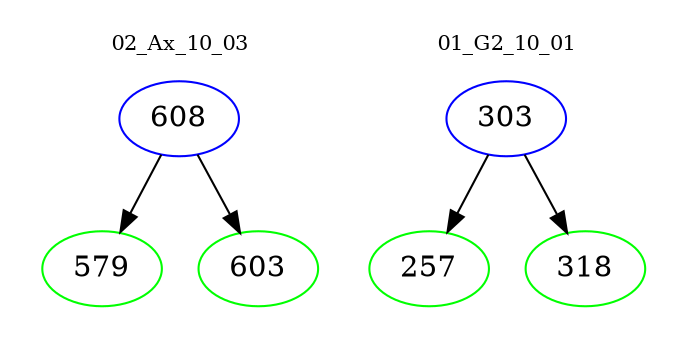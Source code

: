 digraph{
subgraph cluster_0 {
color = white
label = "02_Ax_10_03";
fontsize=10;
T0_608 [label="608", color="blue"]
T0_608 -> T0_579 [color="black"]
T0_579 [label="579", color="green"]
T0_608 -> T0_603 [color="black"]
T0_603 [label="603", color="green"]
}
subgraph cluster_1 {
color = white
label = "01_G2_10_01";
fontsize=10;
T1_303 [label="303", color="blue"]
T1_303 -> T1_257 [color="black"]
T1_257 [label="257", color="green"]
T1_303 -> T1_318 [color="black"]
T1_318 [label="318", color="green"]
}
}
